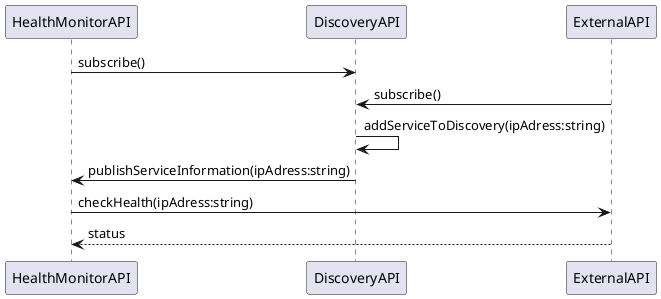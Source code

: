 @startuml
participant HealthMonitorAPI as Health
participant DiscoveryAPI as Disc
participant ExternalAPI as Ext

Health -> Disc: subscribe()
Ext -> Disc: subscribe()
Disc -> Disc: addServiceToDiscovery(ipAdress:string)
Disc -> Health: publishServiceInformation(ipAdress:string)
Health -> Ext: checkHealth(ipAdress:string)
Ext --> Health: status
@enduml